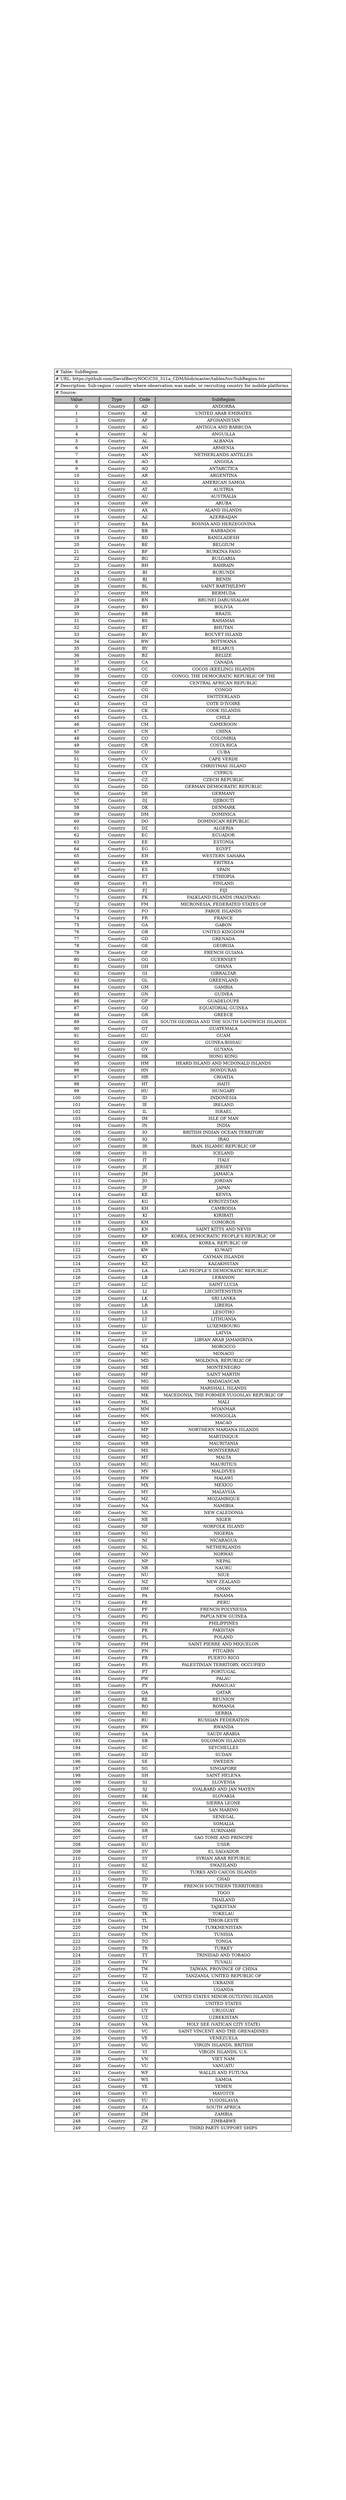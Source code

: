 digraph SubRegion {
node [color=white]
SubRegion [label=<<TABLE BORDER="0" CELLBORDER="1" CELLSPACING="2" COLOR="BLACK">
<TR><TD COLSPAN="4" ALIGN="left"># Table: SubRegion</TD></TR>
<TR><TD COLSPAN="4" ALIGN="left"># URL: https://github.com/DavidBerryNOC/C3S_311a_CDM/blob/master/tables/tsv/SubRegion.tsv</TD></TR>
<TR><TD ALIGN="left" COLSPAN="4"># Description: Sub-region / country where observation was made, or recruiting country for mobile platforms</TD></TR>
<TR><TD ALIGN="left" COLSPAN="4"># Source:</TD></TR>
<TR><TD BGCOLOR="GRAY">Value</TD><TD BGCOLOR="GRAY">Type</TD><TD BGCOLOR="GRAY">Code</TD><TD BGCOLOR="GRAY">SubRegion</TD></TR>
<TR><TD>0</TD><TD>Country</TD><TD>AD</TD><TD>ANDORRA</TD></TR>
<TR><TD>1</TD><TD>Country</TD><TD>AE</TD><TD>UNITED ARAB EMIRATES</TD></TR>
<TR><TD>2</TD><TD>Country</TD><TD>AF</TD><TD>AFGHANISTAN</TD></TR>
<TR><TD>3</TD><TD>Country</TD><TD>AG</TD><TD>ANTIGUA AND BARBUDA</TD></TR>
<TR><TD>4</TD><TD>Country</TD><TD>AI</TD><TD>ANGUILLA</TD></TR>
<TR><TD>5</TD><TD>Country</TD><TD>AL</TD><TD>ALBANIA</TD></TR>
<TR><TD>6</TD><TD>Country</TD><TD>AM</TD><TD>ARMENIA</TD></TR>
<TR><TD>7</TD><TD>Country</TD><TD>AN</TD><TD>NETHERLANDS ANTILLES</TD></TR>
<TR><TD>8</TD><TD>Country</TD><TD>AO</TD><TD>ANGOLA</TD></TR>
<TR><TD>9</TD><TD>Country</TD><TD>AQ</TD><TD>ANTARCTICA</TD></TR>
<TR><TD>10</TD><TD>Country</TD><TD>AR</TD><TD>ARGENTINA</TD></TR>
<TR><TD>11</TD><TD>Country</TD><TD>AS</TD><TD>AMERICAN SAMOA</TD></TR>
<TR><TD>12</TD><TD>Country</TD><TD>AT</TD><TD>AUSTRIA</TD></TR>
<TR><TD>13</TD><TD>Country</TD><TD>AU</TD><TD>AUSTRALIA</TD></TR>
<TR><TD>14</TD><TD>Country</TD><TD>AW</TD><TD>ARUBA</TD></TR>
<TR><TD>15</TD><TD>Country</TD><TD>AX</TD><TD>ALAND ISLANDS</TD></TR>
<TR><TD>16</TD><TD>Country</TD><TD>AZ</TD><TD>AZERBAIJAN</TD></TR>
<TR><TD>17</TD><TD>Country</TD><TD>BA</TD><TD>BOSNIA AND HERZEGOVINA</TD></TR>
<TR><TD>18</TD><TD>Country</TD><TD>BB</TD><TD>BARBADOS</TD></TR>
<TR><TD>19</TD><TD>Country</TD><TD>BD</TD><TD>BANGLADESH</TD></TR>
<TR><TD>20</TD><TD>Country</TD><TD>BE</TD><TD>BELGIUM</TD></TR>
<TR><TD>21</TD><TD>Country</TD><TD>BF</TD><TD>BURKINA FASO</TD></TR>
<TR><TD>22</TD><TD>Country</TD><TD>BG</TD><TD>BULGARIA</TD></TR>
<TR><TD>23</TD><TD>Country</TD><TD>BH</TD><TD>BAHRAIN</TD></TR>
<TR><TD>24</TD><TD>Country</TD><TD>BI</TD><TD>BURUNDI</TD></TR>
<TR><TD>25</TD><TD>Country</TD><TD>BJ</TD><TD>BENIN</TD></TR>
<TR><TD>26</TD><TD>Country</TD><TD>BL</TD><TD>SAINT BARTHƒLEMY</TD></TR>
<TR><TD>27</TD><TD>Country</TD><TD>BM</TD><TD>BERMUDA</TD></TR>
<TR><TD>28</TD><TD>Country</TD><TD>BN</TD><TD>BRUNEI DARUSSALAM</TD></TR>
<TR><TD>29</TD><TD>Country</TD><TD>BO</TD><TD>BOLIVIA</TD></TR>
<TR><TD>30</TD><TD>Country</TD><TD>BR</TD><TD>BRAZIL</TD></TR>
<TR><TD>31</TD><TD>Country</TD><TD>BS</TD><TD>BAHAMAS</TD></TR>
<TR><TD>32</TD><TD>Country</TD><TD>BT</TD><TD>BHUTAN</TD></TR>
<TR><TD>33</TD><TD>Country</TD><TD>BV</TD><TD>BOUVET ISLAND</TD></TR>
<TR><TD>34</TD><TD>Country</TD><TD>BW</TD><TD>BOTSWANA</TD></TR>
<TR><TD>35</TD><TD>Country</TD><TD>BY</TD><TD>BELARUS</TD></TR>
<TR><TD>36</TD><TD>Country</TD><TD>BZ</TD><TD>BELIZE</TD></TR>
<TR><TD>37</TD><TD>Country</TD><TD>CA</TD><TD>CANADA</TD></TR>
<TR><TD>38</TD><TD>Country</TD><TD>CC</TD><TD>COCOS (KEELING) ISLANDS</TD></TR>
<TR><TD>39</TD><TD>Country</TD><TD>CD</TD><TD>CONGO, THE DEMOCRATIC REPUBLIC OF THE</TD></TR>
<TR><TD>40</TD><TD>Country</TD><TD>CF</TD><TD>CENTRAL AFRICAN REPUBLIC</TD></TR>
<TR><TD>41</TD><TD>Country</TD><TD>CG</TD><TD>CONGO</TD></TR>
<TR><TD>42</TD><TD>Country</TD><TD>CH</TD><TD>SWITZERLAND</TD></TR>
<TR><TD>43</TD><TD>Country</TD><TD>CI</TD><TD>COTE D'IVOIRE</TD></TR>
<TR><TD>44</TD><TD>Country</TD><TD>CK</TD><TD>COOK ISLANDS</TD></TR>
<TR><TD>45</TD><TD>Country</TD><TD>CL</TD><TD>CHILE</TD></TR>
<TR><TD>46</TD><TD>Country</TD><TD>CM</TD><TD>CAMEROON</TD></TR>
<TR><TD>47</TD><TD>Country</TD><TD>CN</TD><TD>CHINA</TD></TR>
<TR><TD>48</TD><TD>Country</TD><TD>CO</TD><TD>COLOMBIA</TD></TR>
<TR><TD>49</TD><TD>Country</TD><TD>CR</TD><TD>COSTA RICA</TD></TR>
<TR><TD>50</TD><TD>Country</TD><TD>CU</TD><TD>CUBA</TD></TR>
<TR><TD>51</TD><TD>Country</TD><TD>CV</TD><TD>CAPE VERDE</TD></TR>
<TR><TD>52</TD><TD>Country</TD><TD>CX</TD><TD>CHRISTMAS ISLAND</TD></TR>
<TR><TD>53</TD><TD>Country</TD><TD>CY</TD><TD>CYPRUS</TD></TR>
<TR><TD>54</TD><TD>Country</TD><TD>CZ</TD><TD>CZECH REPUBLIC</TD></TR>
<TR><TD>55</TD><TD>Country</TD><TD>DD</TD><TD>GERMAN DEMOCRATIC REPUBLIC</TD></TR>
<TR><TD>56</TD><TD>Country</TD><TD>DE</TD><TD>GERMANY</TD></TR>
<TR><TD>57</TD><TD>Country</TD><TD>DJ</TD><TD>DJIBOUTI</TD></TR>
<TR><TD>58</TD><TD>Country</TD><TD>DK</TD><TD>DENMARK</TD></TR>
<TR><TD>59</TD><TD>Country</TD><TD>DM</TD><TD>DOMINICA</TD></TR>
<TR><TD>60</TD><TD>Country</TD><TD>DO</TD><TD>DOMINICAN REPUBLIC</TD></TR>
<TR><TD>61</TD><TD>Country</TD><TD>DZ</TD><TD>ALGERIA</TD></TR>
<TR><TD>62</TD><TD>Country</TD><TD>EC</TD><TD>ECUADOR</TD></TR>
<TR><TD>63</TD><TD>Country</TD><TD>EE</TD><TD>ESTONIA</TD></TR>
<TR><TD>64</TD><TD>Country</TD><TD>EG</TD><TD>EGYPT</TD></TR>
<TR><TD>65</TD><TD>Country</TD><TD>EH</TD><TD>WESTERN SAHARA</TD></TR>
<TR><TD>66</TD><TD>Country</TD><TD>ER</TD><TD>ERITREA</TD></TR>
<TR><TD>67</TD><TD>Country</TD><TD>ES</TD><TD>SPAIN</TD></TR>
<TR><TD>68</TD><TD>Country</TD><TD>ET</TD><TD>ETHIOPIA</TD></TR>
<TR><TD>69</TD><TD>Country</TD><TD>FI</TD><TD>FINLAND</TD></TR>
<TR><TD>70</TD><TD>Country</TD><TD>FJ</TD><TD>FIJI</TD></TR>
<TR><TD>71</TD><TD>Country</TD><TD>FK</TD><TD>FALKLAND ISLANDS (MALVINAS)</TD></TR>
<TR><TD>72</TD><TD>Country</TD><TD>FM</TD><TD>MICRONESIA, FEDERATED STATES OF</TD></TR>
<TR><TD>73</TD><TD>Country</TD><TD>FO</TD><TD>FAROE ISLANDS</TD></TR>
<TR><TD>74</TD><TD>Country</TD><TD>FR</TD><TD>FRANCE</TD></TR>
<TR><TD>75</TD><TD>Country</TD><TD>GA</TD><TD>GABON</TD></TR>
<TR><TD>76</TD><TD>Country</TD><TD>GB</TD><TD>UNITED KINGDOM</TD></TR>
<TR><TD>77</TD><TD>Country</TD><TD>GD</TD><TD>GRENADA</TD></TR>
<TR><TD>78</TD><TD>Country</TD><TD>GE</TD><TD>GEORGIA</TD></TR>
<TR><TD>79</TD><TD>Country</TD><TD>GF</TD><TD>FRENCH GUIANA</TD></TR>
<TR><TD>80</TD><TD>Country</TD><TD>GG</TD><TD>GUERNSEY</TD></TR>
<TR><TD>81</TD><TD>Country</TD><TD>GH</TD><TD>GHANA</TD></TR>
<TR><TD>82</TD><TD>Country</TD><TD>GI</TD><TD>GIBRALTAR</TD></TR>
<TR><TD>83</TD><TD>Country</TD><TD>GL</TD><TD>GREENLAND</TD></TR>
<TR><TD>84</TD><TD>Country</TD><TD>GM</TD><TD>GAMBIA</TD></TR>
<TR><TD>85</TD><TD>Country</TD><TD>GN</TD><TD>GUINEA</TD></TR>
<TR><TD>86</TD><TD>Country</TD><TD>GP</TD><TD>GUADELOUPE</TD></TR>
<TR><TD>87</TD><TD>Country</TD><TD>GQ</TD><TD>EQUATORIAL GUINEA</TD></TR>
<TR><TD>88</TD><TD>Country</TD><TD>GR</TD><TD>GREECE</TD></TR>
<TR><TD>89</TD><TD>Country</TD><TD>GS</TD><TD>SOUTH GEORGIA AND THE SOUTH SANDWICH ISLANDS</TD></TR>
<TR><TD>90</TD><TD>Country</TD><TD>GT</TD><TD>GUATEMALA</TD></TR>
<TR><TD>91</TD><TD>Country</TD><TD>GU</TD><TD>GUAM</TD></TR>
<TR><TD>92</TD><TD>Country</TD><TD>GW</TD><TD>GUINEA-BISSAU</TD></TR>
<TR><TD>93</TD><TD>Country</TD><TD>GY</TD><TD>GUYANA</TD></TR>
<TR><TD>94</TD><TD>Country</TD><TD>HK</TD><TD>HONG KONG</TD></TR>
<TR><TD>95</TD><TD>Country</TD><TD>HM</TD><TD>HEARD ISLAND AND MCDONALD ISLANDS</TD></TR>
<TR><TD>96</TD><TD>Country</TD><TD>HN</TD><TD>HONDURAS</TD></TR>
<TR><TD>97</TD><TD>Country</TD><TD>HR</TD><TD>CROATIA</TD></TR>
<TR><TD>98</TD><TD>Country</TD><TD>HT</TD><TD>HAITI</TD></TR>
<TR><TD>99</TD><TD>Country</TD><TD>HU</TD><TD>HUNGARY</TD></TR>
<TR><TD>100</TD><TD>Country</TD><TD>ID</TD><TD>INDONESIA</TD></TR>
<TR><TD>101</TD><TD>Country</TD><TD>IE</TD><TD>IRELAND</TD></TR>
<TR><TD>102</TD><TD>Country</TD><TD>IL</TD><TD>ISRAEL</TD></TR>
<TR><TD>103</TD><TD>Country</TD><TD>IM</TD><TD>ISLE OF MAN</TD></TR>
<TR><TD>104</TD><TD>Country</TD><TD>IN</TD><TD>INDIA</TD></TR>
<TR><TD>105</TD><TD>Country</TD><TD>IO</TD><TD>BRITISH INDIAN OCEAN TERRITORY</TD></TR>
<TR><TD>106</TD><TD>Country</TD><TD>IQ</TD><TD>IRAQ</TD></TR>
<TR><TD>107</TD><TD>Country</TD><TD>IR</TD><TD>IRAN, ISLAMIC REPUBLIC OF</TD></TR>
<TR><TD>108</TD><TD>Country</TD><TD>IS</TD><TD>ICELAND</TD></TR>
<TR><TD>109</TD><TD>Country</TD><TD>IT</TD><TD>ITALY</TD></TR>
<TR><TD>110</TD><TD>Country</TD><TD>JE</TD><TD>JERSEY</TD></TR>
<TR><TD>111</TD><TD>Country</TD><TD>JM</TD><TD>JAMAICA</TD></TR>
<TR><TD>112</TD><TD>Country</TD><TD>JO</TD><TD>JORDAN</TD></TR>
<TR><TD>113</TD><TD>Country</TD><TD>JP</TD><TD>JAPAN</TD></TR>
<TR><TD>114</TD><TD>Country</TD><TD>KE</TD><TD>KENYA</TD></TR>
<TR><TD>115</TD><TD>Country</TD><TD>KG</TD><TD>KYRGYZSTAN</TD></TR>
<TR><TD>116</TD><TD>Country</TD><TD>KH</TD><TD>CAMBODIA</TD></TR>
<TR><TD>117</TD><TD>Country</TD><TD>KI</TD><TD>KIRIBATI</TD></TR>
<TR><TD>118</TD><TD>Country</TD><TD>KM</TD><TD>COMOROS</TD></TR>
<TR><TD>119</TD><TD>Country</TD><TD>KN</TD><TD>SAINT KITTS AND NEVIS</TD></TR>
<TR><TD>120</TD><TD>Country</TD><TD>KP</TD><TD>KOREA, DEMOCRATIC PEOPLE'S REPUBLIC OF</TD></TR>
<TR><TD>121</TD><TD>Country</TD><TD>KR</TD><TD>KOREA, REPUBLIC OF</TD></TR>
<TR><TD>122</TD><TD>Country</TD><TD>KW</TD><TD>KUWAIT</TD></TR>
<TR><TD>123</TD><TD>Country</TD><TD>KY</TD><TD>CAYMAN ISLANDS</TD></TR>
<TR><TD>124</TD><TD>Country</TD><TD>KZ</TD><TD>KAZAKHSTAN</TD></TR>
<TR><TD>125</TD><TD>Country</TD><TD>LA</TD><TD>LAO PEOPLE'S DEMOCRATIC REPUBLIC</TD></TR>
<TR><TD>126</TD><TD>Country</TD><TD>LB</TD><TD>LEBANON</TD></TR>
<TR><TD>127</TD><TD>Country</TD><TD>LC</TD><TD>SAINT LUCIA</TD></TR>
<TR><TD>128</TD><TD>Country</TD><TD>LI</TD><TD>LIECHTENSTEIN</TD></TR>
<TR><TD>129</TD><TD>Country</TD><TD>LK</TD><TD>SRI LANKA</TD></TR>
<TR><TD>130</TD><TD>Country</TD><TD>LR</TD><TD>LIBERIA</TD></TR>
<TR><TD>131</TD><TD>Country</TD><TD>LS</TD><TD>LESOTHO</TD></TR>
<TR><TD>132</TD><TD>Country</TD><TD>LT</TD><TD>LITHUANIA</TD></TR>
<TR><TD>133</TD><TD>Country</TD><TD>LU</TD><TD>LUXEMBOURG</TD></TR>
<TR><TD>134</TD><TD>Country</TD><TD>LV</TD><TD>LATVIA</TD></TR>
<TR><TD>135</TD><TD>Country</TD><TD>LY</TD><TD>LIBYAN ARAB JAMAHIRIYA</TD></TR>
<TR><TD>136</TD><TD>Country</TD><TD>MA</TD><TD>MOROCCO</TD></TR>
<TR><TD>137</TD><TD>Country</TD><TD>MC</TD><TD>MONACO</TD></TR>
<TR><TD>138</TD><TD>Country</TD><TD>MD</TD><TD>MOLDOVA, REPUBLIC OF</TD></TR>
<TR><TD>139</TD><TD>Country</TD><TD>ME</TD><TD>MONTENEGRO</TD></TR>
<TR><TD>140</TD><TD>Country</TD><TD>MF</TD><TD>SAINT MARTIN</TD></TR>
<TR><TD>141</TD><TD>Country</TD><TD>MG</TD><TD>MADAGASCAR</TD></TR>
<TR><TD>142</TD><TD>Country</TD><TD>MH</TD><TD>MARSHALL ISLANDS</TD></TR>
<TR><TD>143</TD><TD>Country</TD><TD>MK</TD><TD>MACEDONIA, THE FORMER YUGOSLAV REPUBLIC OF</TD></TR>
<TR><TD>144</TD><TD>Country</TD><TD>ML</TD><TD>MALI</TD></TR>
<TR><TD>145</TD><TD>Country</TD><TD>MM</TD><TD>MYANMAR</TD></TR>
<TR><TD>146</TD><TD>Country</TD><TD>MN</TD><TD>MONGOLIA</TD></TR>
<TR><TD>147</TD><TD>Country</TD><TD>MO</TD><TD>MACAO</TD></TR>
<TR><TD>148</TD><TD>Country</TD><TD>MP</TD><TD>NORTHERN MARIANA ISLANDS</TD></TR>
<TR><TD>149</TD><TD>Country</TD><TD>MQ</TD><TD>MARTINIQUE</TD></TR>
<TR><TD>150</TD><TD>Country</TD><TD>MR</TD><TD>MAURITANIA</TD></TR>
<TR><TD>151</TD><TD>Country</TD><TD>MS</TD><TD>MONTSERRAT</TD></TR>
<TR><TD>152</TD><TD>Country</TD><TD>MT</TD><TD>MALTA</TD></TR>
<TR><TD>153</TD><TD>Country</TD><TD>MU</TD><TD>MAURITIUS</TD></TR>
<TR><TD>154</TD><TD>Country</TD><TD>MV</TD><TD>MALDIVES</TD></TR>
<TR><TD>155</TD><TD>Country</TD><TD>MW</TD><TD>MALAWI</TD></TR>
<TR><TD>156</TD><TD>Country</TD><TD>MX</TD><TD>MEXICO</TD></TR>
<TR><TD>157</TD><TD>Country</TD><TD>MY</TD><TD>MALAYSIA</TD></TR>
<TR><TD>158</TD><TD>Country</TD><TD>MZ</TD><TD>MOZAMBIQUE</TD></TR>
<TR><TD>159</TD><TD>Country</TD><TD>NA</TD><TD>NAMIBIA</TD></TR>
<TR><TD>160</TD><TD>Country</TD><TD>NC</TD><TD>NEW CALEDONIA</TD></TR>
<TR><TD>161</TD><TD>Country</TD><TD>NE</TD><TD>NIGER</TD></TR>
<TR><TD>162</TD><TD>Country</TD><TD>NF</TD><TD>NORFOLK ISLAND</TD></TR>
<TR><TD>163</TD><TD>Country</TD><TD>NG</TD><TD>NIGERIA</TD></TR>
<TR><TD>164</TD><TD>Country</TD><TD>NI</TD><TD>NICARAGUA</TD></TR>
<TR><TD>165</TD><TD>Country</TD><TD>NL</TD><TD>NETHERLANDS</TD></TR>
<TR><TD>166</TD><TD>Country</TD><TD>NO</TD><TD>NORWAY</TD></TR>
<TR><TD>167</TD><TD>Country</TD><TD>NP</TD><TD>NEPAL</TD></TR>
<TR><TD>168</TD><TD>Country</TD><TD>NR</TD><TD>NAURU</TD></TR>
<TR><TD>169</TD><TD>Country</TD><TD>NU</TD><TD>NIUE</TD></TR>
<TR><TD>170</TD><TD>Country</TD><TD>NZ</TD><TD>NEW ZEALAND</TD></TR>
<TR><TD>171</TD><TD>Country</TD><TD>OM</TD><TD>OMAN</TD></TR>
<TR><TD>172</TD><TD>Country</TD><TD>PA</TD><TD>PANAMA</TD></TR>
<TR><TD>173</TD><TD>Country</TD><TD>PE</TD><TD>PERU</TD></TR>
<TR><TD>174</TD><TD>Country</TD><TD>PF</TD><TD>FRENCH POLYNESIA</TD></TR>
<TR><TD>175</TD><TD>Country</TD><TD>PG</TD><TD>PAPUA NEW GUINEA</TD></TR>
<TR><TD>176</TD><TD>Country</TD><TD>PH</TD><TD>PHILIPPINES</TD></TR>
<TR><TD>177</TD><TD>Country</TD><TD>PK</TD><TD>PAKISTAN</TD></TR>
<TR><TD>178</TD><TD>Country</TD><TD>PL</TD><TD>POLAND</TD></TR>
<TR><TD>179</TD><TD>Country</TD><TD>PM</TD><TD>SAINT PIERRE AND MIQUELON</TD></TR>
<TR><TD>180</TD><TD>Country</TD><TD>PN</TD><TD>PITCAIRN</TD></TR>
<TR><TD>181</TD><TD>Country</TD><TD>PR</TD><TD>PUERTO RICO</TD></TR>
<TR><TD>182</TD><TD>Country</TD><TD>PS</TD><TD>PALESTINIAN TERRITORY, OCCUPIED</TD></TR>
<TR><TD>183</TD><TD>Country</TD><TD>PT</TD><TD>PORTUGAL</TD></TR>
<TR><TD>184</TD><TD>Country</TD><TD>PW</TD><TD>PALAU</TD></TR>
<TR><TD>185</TD><TD>Country</TD><TD>PY</TD><TD>PARAGUAY</TD></TR>
<TR><TD>186</TD><TD>Country</TD><TD>QA</TD><TD>QATAR</TD></TR>
<TR><TD>187</TD><TD>Country</TD><TD>RE</TD><TD>REUNION</TD></TR>
<TR><TD>188</TD><TD>Country</TD><TD>RO</TD><TD>ROMANIA</TD></TR>
<TR><TD>189</TD><TD>Country</TD><TD>RS</TD><TD>SERBIA</TD></TR>
<TR><TD>190</TD><TD>Country</TD><TD>RU</TD><TD>RUSSIAN FEDERATION</TD></TR>
<TR><TD>191</TD><TD>Country</TD><TD>RW</TD><TD>RWANDA</TD></TR>
<TR><TD>192</TD><TD>Country</TD><TD>SA</TD><TD>SAUDI ARABIA</TD></TR>
<TR><TD>193</TD><TD>Country</TD><TD>SB</TD><TD>SOLOMON ISLANDS</TD></TR>
<TR><TD>194</TD><TD>Country</TD><TD>SC</TD><TD>SEYCHELLES</TD></TR>
<TR><TD>195</TD><TD>Country</TD><TD>SD</TD><TD>SUDAN</TD></TR>
<TR><TD>196</TD><TD>Country</TD><TD>SE</TD><TD>SWEDEN</TD></TR>
<TR><TD>197</TD><TD>Country</TD><TD>SG</TD><TD>SINGAPORE</TD></TR>
<TR><TD>198</TD><TD>Country</TD><TD>SH</TD><TD>SAINT HELENA</TD></TR>
<TR><TD>199</TD><TD>Country</TD><TD>SI</TD><TD>SLOVENIA</TD></TR>
<TR><TD>200</TD><TD>Country</TD><TD>SJ</TD><TD>SVALBARD AND JAN MAYEN</TD></TR>
<TR><TD>201</TD><TD>Country</TD><TD>SK</TD><TD>SLOVAKIA</TD></TR>
<TR><TD>202</TD><TD>Country</TD><TD>SL</TD><TD>SIERRA LEONE</TD></TR>
<TR><TD>203</TD><TD>Country</TD><TD>SM</TD><TD>SAN MARINO</TD></TR>
<TR><TD>204</TD><TD>Country</TD><TD>SN</TD><TD>SENEGAL</TD></TR>
<TR><TD>205</TD><TD>Country</TD><TD>SO</TD><TD>SOMALIA</TD></TR>
<TR><TD>206</TD><TD>Country</TD><TD>SR</TD><TD>SURINAME</TD></TR>
<TR><TD>207</TD><TD>Country</TD><TD>ST</TD><TD>SAO TOME AND PRINCIPE</TD></TR>
<TR><TD>208</TD><TD>Country</TD><TD>SU</TD><TD>USSR</TD></TR>
<TR><TD>209</TD><TD>Country</TD><TD>SV</TD><TD>EL SALVADOR</TD></TR>
<TR><TD>210</TD><TD>Country</TD><TD>SY</TD><TD>SYRIAN ARAB REPUBLIC</TD></TR>
<TR><TD>211</TD><TD>Country</TD><TD>SZ</TD><TD>SWAZILAND</TD></TR>
<TR><TD>212</TD><TD>Country</TD><TD>TC</TD><TD>TURKS AND CAICOS ISLANDS</TD></TR>
<TR><TD>213</TD><TD>Country</TD><TD>TD</TD><TD>CHAD</TD></TR>
<TR><TD>214</TD><TD>Country</TD><TD>TF</TD><TD>FRENCH SOUTHERN TERRITORIES</TD></TR>
<TR><TD>215</TD><TD>Country</TD><TD>TG</TD><TD>TOGO</TD></TR>
<TR><TD>216</TD><TD>Country</TD><TD>TH</TD><TD>THAILAND</TD></TR>
<TR><TD>217</TD><TD>Country</TD><TD>TJ</TD><TD>TAJIKISTAN</TD></TR>
<TR><TD>218</TD><TD>Country</TD><TD>TK</TD><TD>TOKELAU</TD></TR>
<TR><TD>219</TD><TD>Country</TD><TD>TL</TD><TD>TIMOR-LESTE</TD></TR>
<TR><TD>220</TD><TD>Country</TD><TD>TM</TD><TD>TURKMENISTAN</TD></TR>
<TR><TD>221</TD><TD>Country</TD><TD>TN</TD><TD>TUNISIA</TD></TR>
<TR><TD>222</TD><TD>Country</TD><TD>TO</TD><TD>TONGA</TD></TR>
<TR><TD>223</TD><TD>Country</TD><TD>TR</TD><TD>TURKEY</TD></TR>
<TR><TD>224</TD><TD>Country</TD><TD>TT</TD><TD>TRINIDAD AND TOBAGO</TD></TR>
<TR><TD>225</TD><TD>Country</TD><TD>TV</TD><TD>TUVALU</TD></TR>
<TR><TD>226</TD><TD>Country</TD><TD>TW</TD><TD>TAIWAN, PROVINCE OF CHINA</TD></TR>
<TR><TD>227</TD><TD>Country</TD><TD>TZ</TD><TD>TANZANIA, UNITED REPUBLIC OF</TD></TR>
<TR><TD>228</TD><TD>Country</TD><TD>UA</TD><TD>UKRAINE</TD></TR>
<TR><TD>229</TD><TD>Country</TD><TD>UG</TD><TD>UGANDA</TD></TR>
<TR><TD>230</TD><TD>Country</TD><TD>UM</TD><TD>UNITED STATES MINOR OUTLYING ISLANDS</TD></TR>
<TR><TD>231</TD><TD>Country</TD><TD>US</TD><TD>UNITED STATES</TD></TR>
<TR><TD>232</TD><TD>Country</TD><TD>UY</TD><TD>URUGUAY</TD></TR>
<TR><TD>233</TD><TD>Country</TD><TD>UZ</TD><TD>UZBEKISTAN</TD></TR>
<TR><TD>234</TD><TD>Country</TD><TD>VA</TD><TD>HOLY SEE (VATICAN CITY STATE)</TD></TR>
<TR><TD>235</TD><TD>Country</TD><TD>VC</TD><TD>SAINT VINCENT AND THE GRENADINES</TD></TR>
<TR><TD>236</TD><TD>Country</TD><TD>VE</TD><TD>VENEZUELA</TD></TR>
<TR><TD>237</TD><TD>Country</TD><TD>VG</TD><TD>VIRGIN ISLANDS, BRITISH</TD></TR>
<TR><TD>238</TD><TD>Country</TD><TD>VI</TD><TD>VIRGIN ISLANDS, U.S.</TD></TR>
<TR><TD>239</TD><TD>Country</TD><TD>VN</TD><TD>VIET NAM</TD></TR>
<TR><TD>240</TD><TD>Country</TD><TD>VU</TD><TD>VANUATU</TD></TR>
<TR><TD>241</TD><TD>Country</TD><TD>WF</TD><TD>WALLIS AND FUTUNA</TD></TR>
<TR><TD>242</TD><TD>Country</TD><TD>WS</TD><TD>SAMOA</TD></TR>
<TR><TD>243</TD><TD>Country</TD><TD>YE</TD><TD>YEMEN</TD></TR>
<TR><TD>244</TD><TD>Country</TD><TD>YT</TD><TD>MAYOTTE</TD></TR>
<TR><TD>245</TD><TD>Country</TD><TD>YU</TD><TD>YUGOSLAVIA</TD></TR>
<TR><TD>246</TD><TD>Country</TD><TD>ZA</TD><TD>SOUTH AFRICA</TD></TR>
<TR><TD>247</TD><TD>Country</TD><TD>ZM</TD><TD>ZAMBIA</TD></TR>
<TR><TD>248</TD><TD>Country</TD><TD>ZW</TD><TD>ZIMBABWE</TD></TR>
<TR><TD>249</TD><TD>Country</TD><TD>ZZ</TD><TD>THIRD PARTY SUPPORT SHIPS</TD></TR>
</TABLE>>];
}
